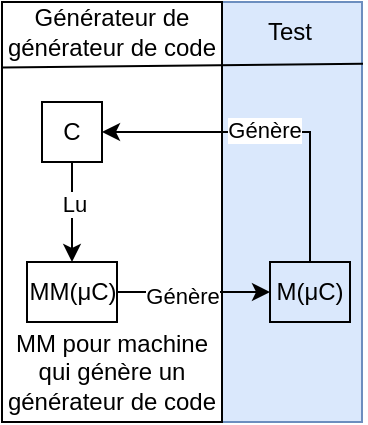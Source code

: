 <mxfile version="21.0.2" type="device"><diagram name="Page-1" id="zjTNNi03FWgzVRLnk3Q5"><mxGraphModel dx="932" dy="357" grid="1" gridSize="10" guides="1" tooltips="1" connect="1" arrows="1" fold="1" page="1" pageScale="1" pageWidth="827" pageHeight="1169" math="0" shadow="0"><root><mxCell id="0"/><mxCell id="1" parent="0"/><mxCell id="J7vwxBkiunQx61sGJVAa-14" value="" style="rounded=0;whiteSpace=wrap;html=1;strokeColor=#6c8ebf;fillColor=#dae8fc;" parent="1" vertex="1"><mxGeometry x="370" y="410" width="70" height="210" as="geometry"/></mxCell><mxCell id="J7vwxBkiunQx61sGJVAa-11" value="" style="rounded=0;whiteSpace=wrap;html=1;strokeColor=default;" parent="1" vertex="1"><mxGeometry x="260" y="410" width="110" height="210" as="geometry"/></mxCell><mxCell id="J7vwxBkiunQx61sGJVAa-3" style="edgeStyle=orthogonalEdgeStyle;rounded=0;orthogonalLoop=1;jettySize=auto;html=1;entryX=0.5;entryY=0;entryDx=0;entryDy=0;" parent="1" source="J7vwxBkiunQx61sGJVAa-1" target="J7vwxBkiunQx61sGJVAa-2" edge="1"><mxGeometry relative="1" as="geometry"/></mxCell><mxCell id="J7vwxBkiunQx61sGJVAa-4" value="Lu" style="edgeLabel;html=1;align=center;verticalAlign=middle;resizable=0;points=[];" parent="J7vwxBkiunQx61sGJVAa-3" vertex="1" connectable="0"><mxGeometry x="-0.173" y="1" relative="1" as="geometry"><mxPoint as="offset"/></mxGeometry></mxCell><mxCell id="J7vwxBkiunQx61sGJVAa-1" value="C" style="text;html=1;strokeColor=default;fillColor=none;align=center;verticalAlign=middle;whiteSpace=wrap;rounded=0;" parent="1" vertex="1"><mxGeometry x="280" y="460" width="30" height="30" as="geometry"/></mxCell><mxCell id="J7vwxBkiunQx61sGJVAa-7" style="edgeStyle=orthogonalEdgeStyle;rounded=0;orthogonalLoop=1;jettySize=auto;html=1;entryX=0;entryY=0.5;entryDx=0;entryDy=0;" parent="1" source="J7vwxBkiunQx61sGJVAa-2" target="J7vwxBkiunQx61sGJVAa-5" edge="1"><mxGeometry relative="1" as="geometry"/></mxCell><mxCell id="J7vwxBkiunQx61sGJVAa-8" value="Génère" style="edgeLabel;html=1;align=center;verticalAlign=middle;resizable=0;points=[];" parent="J7vwxBkiunQx61sGJVAa-7" vertex="1" connectable="0"><mxGeometry x="-0.154" y="-2" relative="1" as="geometry"><mxPoint as="offset"/></mxGeometry></mxCell><mxCell id="J7vwxBkiunQx61sGJVAa-2" value="MM(μC)" style="text;html=1;strokeColor=default;fillColor=none;align=center;verticalAlign=middle;whiteSpace=wrap;rounded=0;" parent="1" vertex="1"><mxGeometry x="272.5" y="540" width="45" height="30" as="geometry"/></mxCell><mxCell id="J7vwxBkiunQx61sGJVAa-9" style="edgeStyle=orthogonalEdgeStyle;rounded=0;orthogonalLoop=1;jettySize=auto;html=1;entryX=1;entryY=0.5;entryDx=0;entryDy=0;exitX=0.5;exitY=0;exitDx=0;exitDy=0;" parent="1" source="J7vwxBkiunQx61sGJVAa-5" target="J7vwxBkiunQx61sGJVAa-1" edge="1"><mxGeometry relative="1" as="geometry"/></mxCell><mxCell id="J7vwxBkiunQx61sGJVAa-10" value="Génère" style="edgeLabel;html=1;align=center;verticalAlign=middle;resizable=0;points=[];" parent="J7vwxBkiunQx61sGJVAa-9" vertex="1" connectable="0"><mxGeometry x="0.044" y="-1" relative="1" as="geometry"><mxPoint as="offset"/></mxGeometry></mxCell><mxCell id="J7vwxBkiunQx61sGJVAa-5" value="M(μC)" style="text;html=1;strokeColor=default;fillColor=none;align=center;verticalAlign=middle;whiteSpace=wrap;rounded=0;" parent="1" vertex="1"><mxGeometry x="394" y="540" width="40" height="30" as="geometry"/></mxCell><mxCell id="J7vwxBkiunQx61sGJVAa-12" value="Générateur de générateur de code" style="text;html=1;strokeColor=none;fillColor=none;align=center;verticalAlign=middle;whiteSpace=wrap;rounded=0;" parent="1" vertex="1"><mxGeometry x="260" y="410" width="110" height="30" as="geometry"/></mxCell><mxCell id="J7vwxBkiunQx61sGJVAa-13" value="MM pour machine qui génère un générateur de code" style="text;html=1;strokeColor=none;fillColor=none;align=center;verticalAlign=middle;whiteSpace=wrap;rounded=0;" parent="1" vertex="1"><mxGeometry x="260" y="580" width="110" height="30" as="geometry"/></mxCell><mxCell id="J7vwxBkiunQx61sGJVAa-15" value="Test" style="text;html=1;strokeColor=none;fillColor=none;align=center;verticalAlign=middle;whiteSpace=wrap;rounded=0;" parent="1" vertex="1"><mxGeometry x="374" y="410" width="60" height="30" as="geometry"/></mxCell><mxCell id="J7vwxBkiunQx61sGJVAa-16" value="" style="endArrow=none;html=1;rounded=0;entryX=1.007;entryY=0.147;entryDx=0;entryDy=0;entryPerimeter=0;exitX=0.002;exitY=0.156;exitDx=0;exitDy=0;exitPerimeter=0;" parent="1" source="J7vwxBkiunQx61sGJVAa-11" target="J7vwxBkiunQx61sGJVAa-14" edge="1"><mxGeometry width="50" height="50" relative="1" as="geometry"><mxPoint x="320" y="550" as="sourcePoint"/><mxPoint x="370" y="500" as="targetPoint"/></mxGeometry></mxCell></root></mxGraphModel></diagram></mxfile>